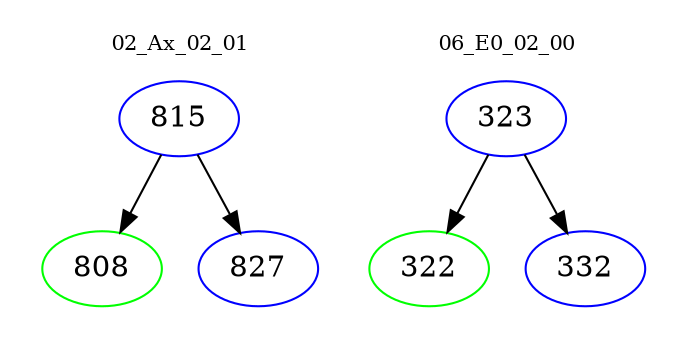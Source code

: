 digraph{
subgraph cluster_0 {
color = white
label = "02_Ax_02_01";
fontsize=10;
T0_815 [label="815", color="blue"]
T0_815 -> T0_808 [color="black"]
T0_808 [label="808", color="green"]
T0_815 -> T0_827 [color="black"]
T0_827 [label="827", color="blue"]
}
subgraph cluster_1 {
color = white
label = "06_E0_02_00";
fontsize=10;
T1_323 [label="323", color="blue"]
T1_323 -> T1_322 [color="black"]
T1_322 [label="322", color="green"]
T1_323 -> T1_332 [color="black"]
T1_332 [label="332", color="blue"]
}
}
